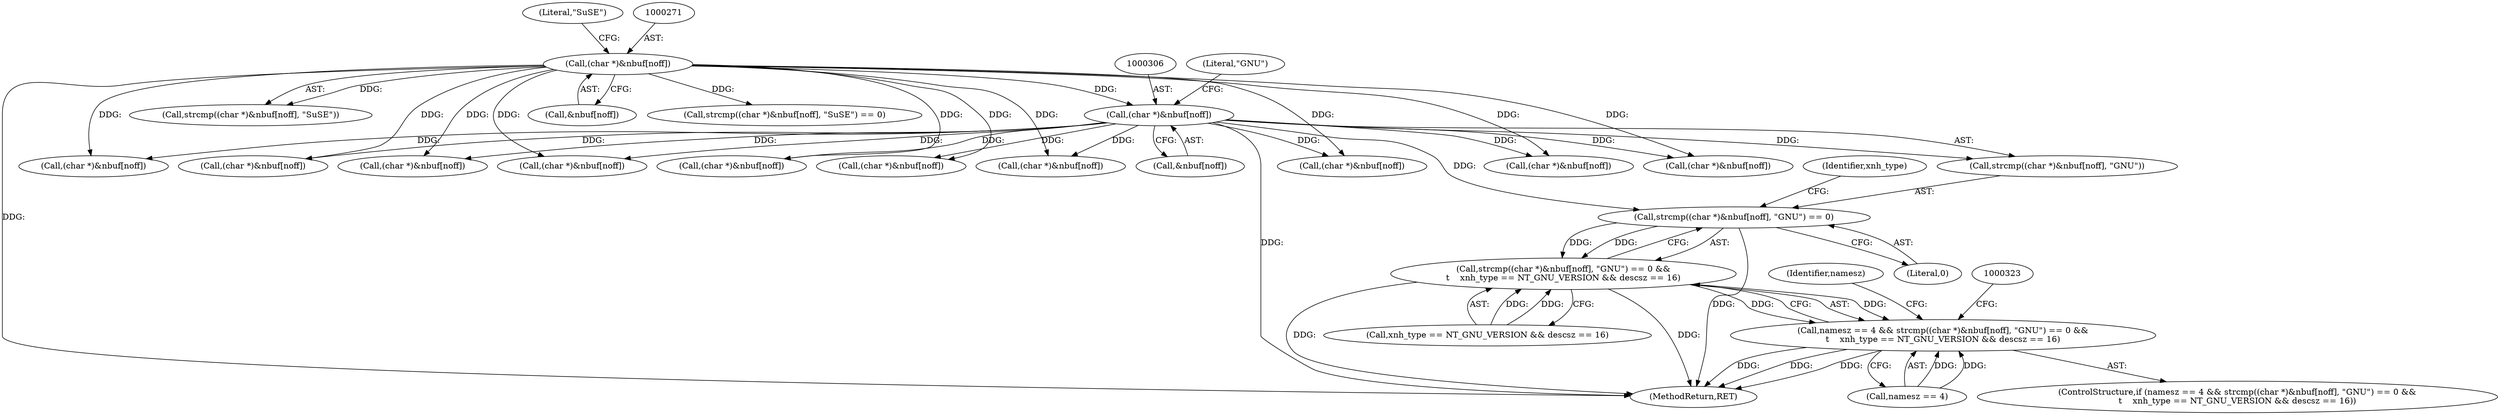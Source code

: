 digraph "0_file_b4c01141e5367f247b84dcaf6aefbb4e741842b8@API" {
"1000303" [label="(Call,strcmp((char *)&nbuf[noff], \"GNU\") == 0)"];
"1000305" [label="(Call,(char *)&nbuf[noff])"];
"1000270" [label="(Call,(char *)&nbuf[noff])"];
"1000302" [label="(Call,strcmp((char *)&nbuf[noff], \"GNU\") == 0 &&\n\t    xnh_type == NT_GNU_VERSION && descsz == 16)"];
"1000298" [label="(Call,namesz == 4 && strcmp((char *)&nbuf[noff], \"GNU\") == 0 &&\n\t    xnh_type == NT_GNU_VERSION && descsz == 16)"];
"1000305" [label="(Call,(char *)&nbuf[noff])"];
"1000270" [label="(Call,(char *)&nbuf[noff])"];
"1000307" [label="(Call,&nbuf[noff])"];
"1000303" [label="(Call,strcmp((char *)&nbuf[noff], \"GNU\") == 0)"];
"1000298" [label="(Call,namesz == 4 && strcmp((char *)&nbuf[noff], \"GNU\") == 0 &&\n\t    xnh_type == NT_GNU_VERSION && descsz == 16)"];
"1000315" [label="(Identifier,xnh_type)"];
"1000530" [label="(Call,(char *)&nbuf[noff])"];
"1001237" [label="(MethodReturn,RET)"];
"1000276" [label="(Literal,\"SuSE\")"];
"1000312" [label="(Literal,0)"];
"1000887" [label="(Call,(char *)&nbuf[noff])"];
"1000795" [label="(Call,(char *)&nbuf[noff])"];
"1000925" [label="(Call,(char *)&nbuf[noff])"];
"1000311" [label="(Literal,\"GNU\")"];
"1000624" [label="(Call,(char *)&nbuf[noff])"];
"1000313" [label="(Call,xnh_type == NT_GNU_VERSION && descsz == 16)"];
"1000872" [label="(Call,(char *)&nbuf[noff])"];
"1000269" [label="(Call,strcmp((char *)&nbuf[noff], \"SuSE\"))"];
"1000304" [label="(Call,strcmp((char *)&nbuf[noff], \"GNU\"))"];
"1000302" [label="(Call,strcmp((char *)&nbuf[noff], \"GNU\") == 0 &&\n\t    xnh_type == NT_GNU_VERSION && descsz == 16)"];
"1000756" [label="(Call,(char *)&nbuf[noff])"];
"1000299" [label="(Call,namesz == 4)"];
"1000717" [label="(Call,(char *)&nbuf[noff])"];
"1000451" [label="(Call,(char *)&nbuf[noff])"];
"1000272" [label="(Call,&nbuf[noff])"];
"1000297" [label="(ControlStructure,if (namesz == 4 && strcmp((char *)&nbuf[noff], \"GNU\") == 0 &&\n\t    xnh_type == NT_GNU_VERSION && descsz == 16))"];
"1000906" [label="(Call,(char *)&nbuf[noff])"];
"1000446" [label="(Identifier,namesz)"];
"1000268" [label="(Call,strcmp((char *)&nbuf[noff], \"SuSE\") == 0)"];
"1000303" -> "1000302"  [label="AST: "];
"1000303" -> "1000312"  [label="CFG: "];
"1000304" -> "1000303"  [label="AST: "];
"1000312" -> "1000303"  [label="AST: "];
"1000315" -> "1000303"  [label="CFG: "];
"1000302" -> "1000303"  [label="CFG: "];
"1000303" -> "1001237"  [label="DDG: "];
"1000303" -> "1000302"  [label="DDG: "];
"1000303" -> "1000302"  [label="DDG: "];
"1000305" -> "1000303"  [label="DDG: "];
"1000305" -> "1000304"  [label="AST: "];
"1000305" -> "1000307"  [label="CFG: "];
"1000306" -> "1000305"  [label="AST: "];
"1000307" -> "1000305"  [label="AST: "];
"1000311" -> "1000305"  [label="CFG: "];
"1000305" -> "1001237"  [label="DDG: "];
"1000305" -> "1000304"  [label="DDG: "];
"1000270" -> "1000305"  [label="DDG: "];
"1000305" -> "1000451"  [label="DDG: "];
"1000305" -> "1000530"  [label="DDG: "];
"1000305" -> "1000624"  [label="DDG: "];
"1000305" -> "1000717"  [label="DDG: "];
"1000305" -> "1000756"  [label="DDG: "];
"1000305" -> "1000795"  [label="DDG: "];
"1000305" -> "1000872"  [label="DDG: "];
"1000305" -> "1000887"  [label="DDG: "];
"1000305" -> "1000906"  [label="DDG: "];
"1000305" -> "1000925"  [label="DDG: "];
"1000270" -> "1000269"  [label="AST: "];
"1000270" -> "1000272"  [label="CFG: "];
"1000271" -> "1000270"  [label="AST: "];
"1000272" -> "1000270"  [label="AST: "];
"1000276" -> "1000270"  [label="CFG: "];
"1000270" -> "1001237"  [label="DDG: "];
"1000270" -> "1000268"  [label="DDG: "];
"1000270" -> "1000269"  [label="DDG: "];
"1000270" -> "1000451"  [label="DDG: "];
"1000270" -> "1000530"  [label="DDG: "];
"1000270" -> "1000624"  [label="DDG: "];
"1000270" -> "1000717"  [label="DDG: "];
"1000270" -> "1000756"  [label="DDG: "];
"1000270" -> "1000795"  [label="DDG: "];
"1000270" -> "1000872"  [label="DDG: "];
"1000270" -> "1000887"  [label="DDG: "];
"1000270" -> "1000906"  [label="DDG: "];
"1000270" -> "1000925"  [label="DDG: "];
"1000302" -> "1000298"  [label="AST: "];
"1000302" -> "1000313"  [label="CFG: "];
"1000313" -> "1000302"  [label="AST: "];
"1000298" -> "1000302"  [label="CFG: "];
"1000302" -> "1001237"  [label="DDG: "];
"1000302" -> "1001237"  [label="DDG: "];
"1000302" -> "1000298"  [label="DDG: "];
"1000302" -> "1000298"  [label="DDG: "];
"1000313" -> "1000302"  [label="DDG: "];
"1000313" -> "1000302"  [label="DDG: "];
"1000298" -> "1000297"  [label="AST: "];
"1000298" -> "1000299"  [label="CFG: "];
"1000299" -> "1000298"  [label="AST: "];
"1000323" -> "1000298"  [label="CFG: "];
"1000446" -> "1000298"  [label="CFG: "];
"1000298" -> "1001237"  [label="DDG: "];
"1000298" -> "1001237"  [label="DDG: "];
"1000298" -> "1001237"  [label="DDG: "];
"1000299" -> "1000298"  [label="DDG: "];
"1000299" -> "1000298"  [label="DDG: "];
}
